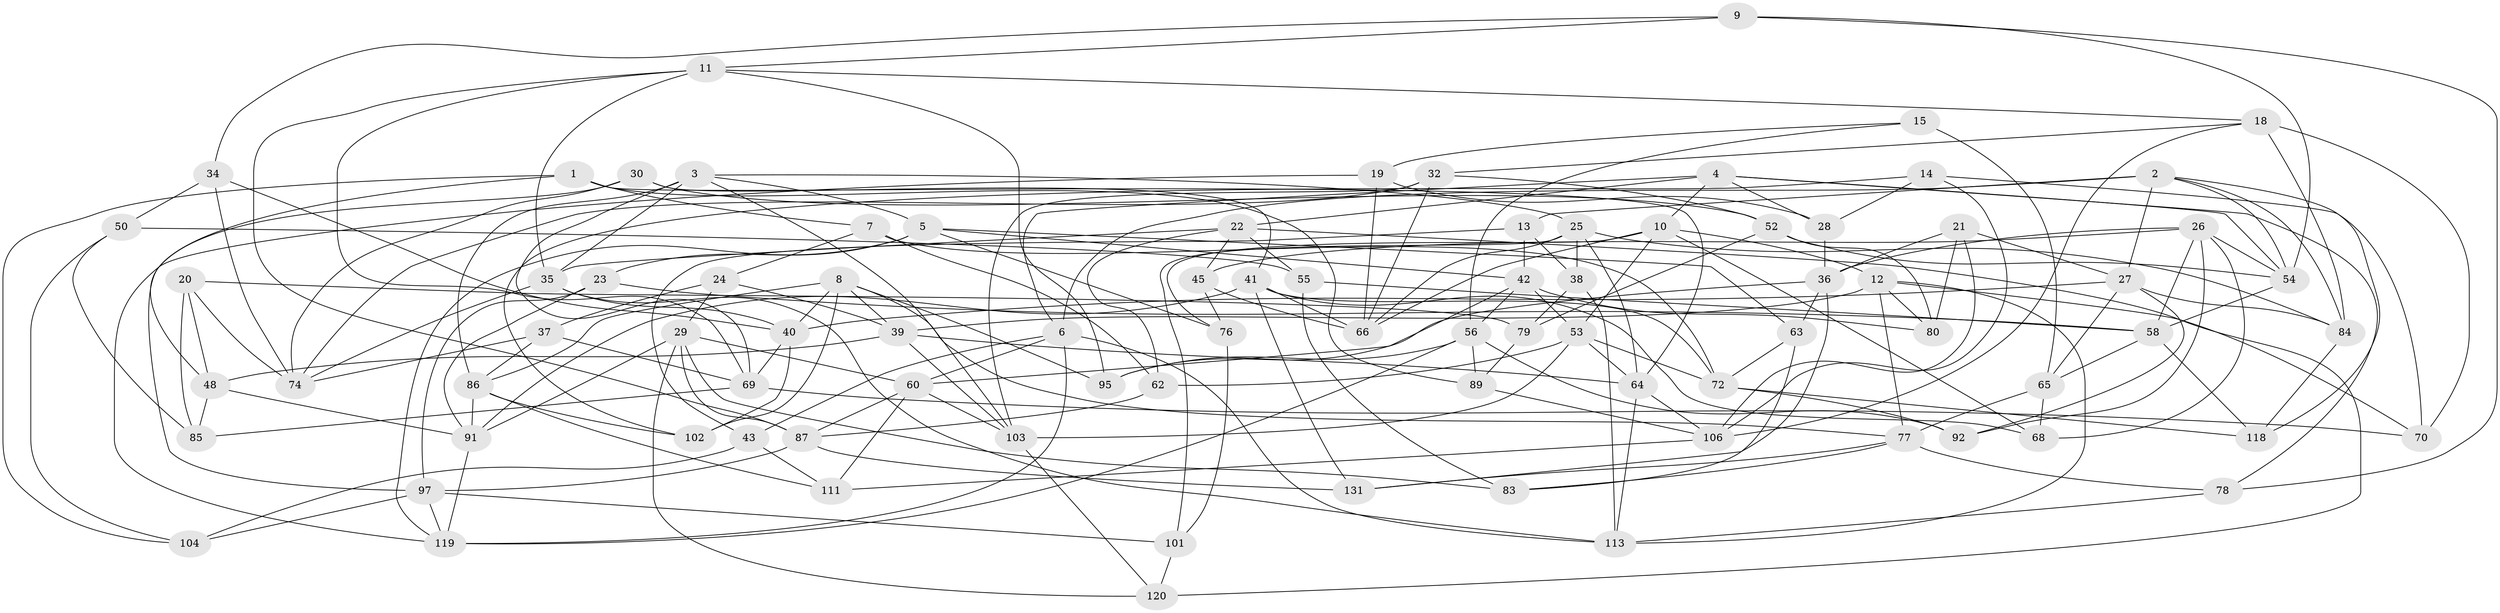 // original degree distribution, {4: 1.0}
// Generated by graph-tools (version 1.1) at 2025/42/03/06/25 10:42:19]
// undirected, 85 vertices, 212 edges
graph export_dot {
graph [start="1"]
  node [color=gray90,style=filled];
  1 [super="+47"];
  2 [super="+17"];
  3 [super="+99"];
  4 [super="+31"];
  5 [super="+124"];
  6 [super="+82"];
  7;
  8 [super="+16"];
  9;
  10 [super="+46"];
  11 [super="+75"];
  12 [super="+93"];
  13;
  14;
  15;
  18 [super="+51"];
  19;
  20;
  21;
  22 [super="+33"];
  23;
  24;
  25 [super="+59"];
  26 [super="+110"];
  27 [super="+44"];
  28;
  29 [super="+67"];
  30;
  32 [super="+90"];
  34;
  35 [super="+61"];
  36 [super="+49"];
  37;
  38;
  39 [super="+100"];
  40 [super="+109"];
  41 [super="+123"];
  42 [super="+71"];
  43;
  45;
  48 [super="+114"];
  50;
  52 [super="+116"];
  53 [super="+57"];
  54 [super="+125"];
  55;
  56 [super="+73"];
  58 [super="+94"];
  60 [super="+117"];
  62;
  63;
  64 [super="+98"];
  65 [super="+81"];
  66 [super="+96"];
  68;
  69 [super="+107"];
  70;
  72 [super="+108"];
  74 [super="+126"];
  76;
  77 [super="+115"];
  78;
  79;
  80;
  83;
  84 [super="+127"];
  85;
  86 [super="+88"];
  87 [super="+122"];
  89;
  91 [super="+121"];
  92;
  95;
  97 [super="+105"];
  101;
  102;
  103 [super="+112"];
  104;
  106 [super="+129"];
  111;
  113 [super="+128"];
  118;
  119 [super="+130"];
  120;
  131;
  1 -- 7;
  1 -- 48 [weight=2];
  1 -- 64;
  1 -- 104;
  1 -- 89;
  2 -- 6;
  2 -- 84;
  2 -- 27;
  2 -- 118;
  2 -- 13;
  2 -- 54;
  3 -- 5;
  3 -- 86;
  3 -- 69;
  3 -- 35;
  3 -- 103;
  3 -- 25;
  4 -- 6;
  4 -- 22;
  4 -- 78;
  4 -- 10;
  4 -- 28;
  4 -- 54;
  5 -- 23;
  5 -- 42;
  5 -- 76;
  5 -- 63;
  5 -- 119;
  6 -- 113;
  6 -- 43;
  6 -- 119;
  6 -- 60;
  7 -- 62;
  7 -- 24;
  7 -- 72;
  8 -- 95;
  8 -- 86;
  8 -- 102;
  8 -- 40;
  8 -- 77;
  8 -- 39;
  9 -- 11;
  9 -- 34;
  9 -- 78;
  9 -- 54;
  10 -- 76;
  10 -- 68;
  10 -- 53;
  10 -- 12;
  10 -- 66;
  11 -- 95;
  11 -- 35;
  11 -- 69;
  11 -- 87;
  11 -- 18;
  12 -- 80;
  12 -- 113;
  12 -- 70;
  12 -- 77;
  12 -- 39;
  13 -- 38;
  13 -- 42;
  13 -- 43;
  14 -- 70;
  14 -- 106;
  14 -- 102;
  14 -- 28;
  15 -- 65 [weight=2];
  15 -- 19;
  15 -- 56;
  18 -- 84 [weight=2];
  18 -- 106;
  18 -- 32;
  18 -- 70;
  19 -- 119;
  19 -- 28;
  19 -- 66;
  20 -- 79;
  20 -- 85;
  20 -- 48;
  20 -- 74;
  21 -- 36;
  21 -- 80;
  21 -- 106;
  21 -- 27;
  22 -- 120;
  22 -- 35;
  22 -- 62;
  22 -- 45;
  22 -- 55;
  23 -- 97;
  23 -- 91;
  23 -- 58;
  24 -- 37;
  24 -- 39;
  24 -- 29;
  25 -- 64;
  25 -- 66;
  25 -- 84;
  25 -- 101;
  25 -- 38;
  26 -- 58;
  26 -- 45;
  26 -- 92;
  26 -- 36;
  26 -- 54;
  26 -- 68;
  27 -- 92;
  27 -- 40;
  27 -- 65;
  27 -- 84;
  28 -- 36;
  29 -- 83;
  29 -- 60;
  29 -- 120;
  29 -- 91;
  29 -- 87;
  30 -- 41;
  30 -- 74;
  30 -- 52;
  30 -- 97;
  32 -- 74;
  32 -- 52 [weight=2];
  32 -- 66;
  32 -- 103;
  34 -- 50;
  34 -- 74;
  34 -- 40;
  35 -- 40;
  35 -- 74;
  35 -- 113;
  36 -- 63;
  36 -- 131;
  36 -- 60;
  37 -- 74;
  37 -- 86;
  37 -- 69;
  38 -- 79;
  38 -- 113;
  39 -- 103;
  39 -- 48;
  39 -- 64;
  40 -- 102;
  40 -- 69;
  41 -- 68;
  41 -- 66;
  41 -- 131;
  41 -- 91;
  41 -- 72;
  42 -- 95;
  42 -- 80;
  42 -- 56;
  42 -- 53;
  43 -- 104;
  43 -- 111;
  45 -- 66;
  45 -- 76;
  48 -- 85;
  48 -- 91;
  50 -- 85;
  50 -- 55;
  50 -- 104;
  52 -- 79;
  52 -- 80;
  52 -- 54;
  53 -- 103;
  53 -- 72;
  53 -- 64;
  53 -- 62;
  54 -- 58;
  55 -- 83;
  55 -- 58;
  56 -- 95;
  56 -- 89;
  56 -- 92;
  56 -- 119;
  58 -- 65;
  58 -- 118;
  60 -- 103;
  60 -- 87;
  60 -- 111;
  62 -- 87;
  63 -- 83;
  63 -- 72;
  64 -- 106;
  64 -- 113;
  65 -- 77;
  65 -- 68;
  69 -- 85;
  69 -- 70;
  72 -- 92;
  72 -- 118;
  76 -- 101;
  77 -- 83;
  77 -- 78;
  77 -- 131;
  78 -- 113;
  79 -- 89;
  84 -- 118;
  86 -- 102;
  86 -- 91;
  86 -- 111;
  87 -- 131;
  87 -- 97;
  89 -- 106;
  91 -- 119;
  97 -- 101;
  97 -- 104;
  97 -- 119;
  101 -- 120;
  103 -- 120;
  106 -- 111;
}
